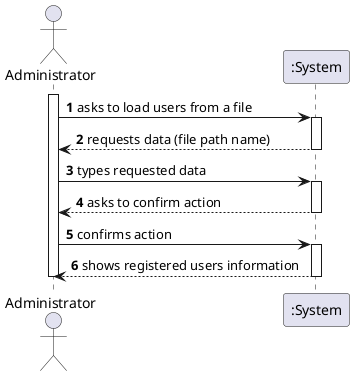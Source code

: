 @startuml
autonumber
actor "Administrator" as ADMIN

activate ADMIN
ADMIN -> ":System" : asks to load users from a file
activate ":System"
":System" --> ADMIN : requests data (file path name)
deactivate ":System"

ADMIN -> ":System" : types requested data
activate ":System"
":System" --> ADMIN : asks to confirm action
deactivate ":System"

ADMIN -> ":System" : confirms action
activate ":System"
":System" --> ADMIN : shows registered users information
deactivate ":System"

deactivate ADMIN

@enduml
